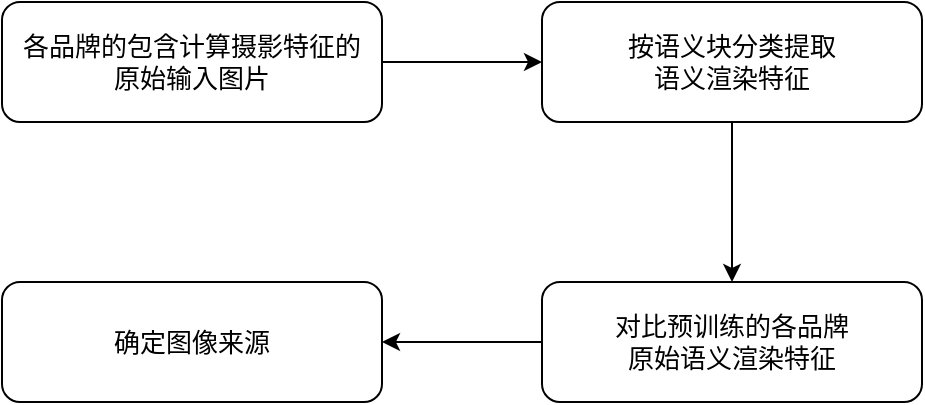 <mxfile version="20.5.2" type="github">
  <diagram id="xte9x5PXek2ECf2oN91r" name="Page-1">
    <mxGraphModel dx="829" dy="687" grid="1" gridSize="10" guides="1" tooltips="1" connect="1" arrows="1" fold="1" page="1" pageScale="1" pageWidth="850" pageHeight="1100" math="0" shadow="0">
      <root>
        <mxCell id="0" />
        <mxCell id="1" parent="0" />
        <mxCell id="wT2D6kl-QJrfzIs25svH-4" value="" style="edgeStyle=orthogonalEdgeStyle;rounded=1;orthogonalLoop=1;jettySize=auto;html=1;fontSize=13;" edge="1" parent="1" source="wT2D6kl-QJrfzIs25svH-2" target="wT2D6kl-QJrfzIs25svH-3">
          <mxGeometry relative="1" as="geometry" />
        </mxCell>
        <mxCell id="wT2D6kl-QJrfzIs25svH-2" value="各品牌的包含计算摄影特征的&lt;br&gt;原始输入图片" style="rounded=1;whiteSpace=wrap;html=1;fontSize=13;" vertex="1" parent="1">
          <mxGeometry x="90" y="170" width="190" height="60" as="geometry" />
        </mxCell>
        <mxCell id="wT2D6kl-QJrfzIs25svH-6" value="" style="edgeStyle=orthogonalEdgeStyle;rounded=1;orthogonalLoop=1;jettySize=auto;html=1;fontSize=13;" edge="1" parent="1" source="wT2D6kl-QJrfzIs25svH-3" target="wT2D6kl-QJrfzIs25svH-5">
          <mxGeometry relative="1" as="geometry" />
        </mxCell>
        <mxCell id="wT2D6kl-QJrfzIs25svH-3" value="按语义块分类提取&lt;br&gt;语义渲染特征" style="rounded=1;whiteSpace=wrap;html=1;fontSize=13;" vertex="1" parent="1">
          <mxGeometry x="360" y="170" width="190" height="60" as="geometry" />
        </mxCell>
        <mxCell id="wT2D6kl-QJrfzIs25svH-8" value="" style="edgeStyle=orthogonalEdgeStyle;rounded=1;orthogonalLoop=1;jettySize=auto;html=1;fontSize=13;" edge="1" parent="1" source="wT2D6kl-QJrfzIs25svH-5" target="wT2D6kl-QJrfzIs25svH-7">
          <mxGeometry relative="1" as="geometry" />
        </mxCell>
        <mxCell id="wT2D6kl-QJrfzIs25svH-5" value="对比预训练的各品牌&lt;br&gt;原始语义渲染特征" style="rounded=1;whiteSpace=wrap;html=1;fontSize=13;" vertex="1" parent="1">
          <mxGeometry x="360" y="310" width="190" height="60" as="geometry" />
        </mxCell>
        <mxCell id="wT2D6kl-QJrfzIs25svH-7" value="确定图像来源" style="rounded=1;whiteSpace=wrap;html=1;fontSize=13;" vertex="1" parent="1">
          <mxGeometry x="90" y="310" width="190" height="60" as="geometry" />
        </mxCell>
      </root>
    </mxGraphModel>
  </diagram>
</mxfile>
